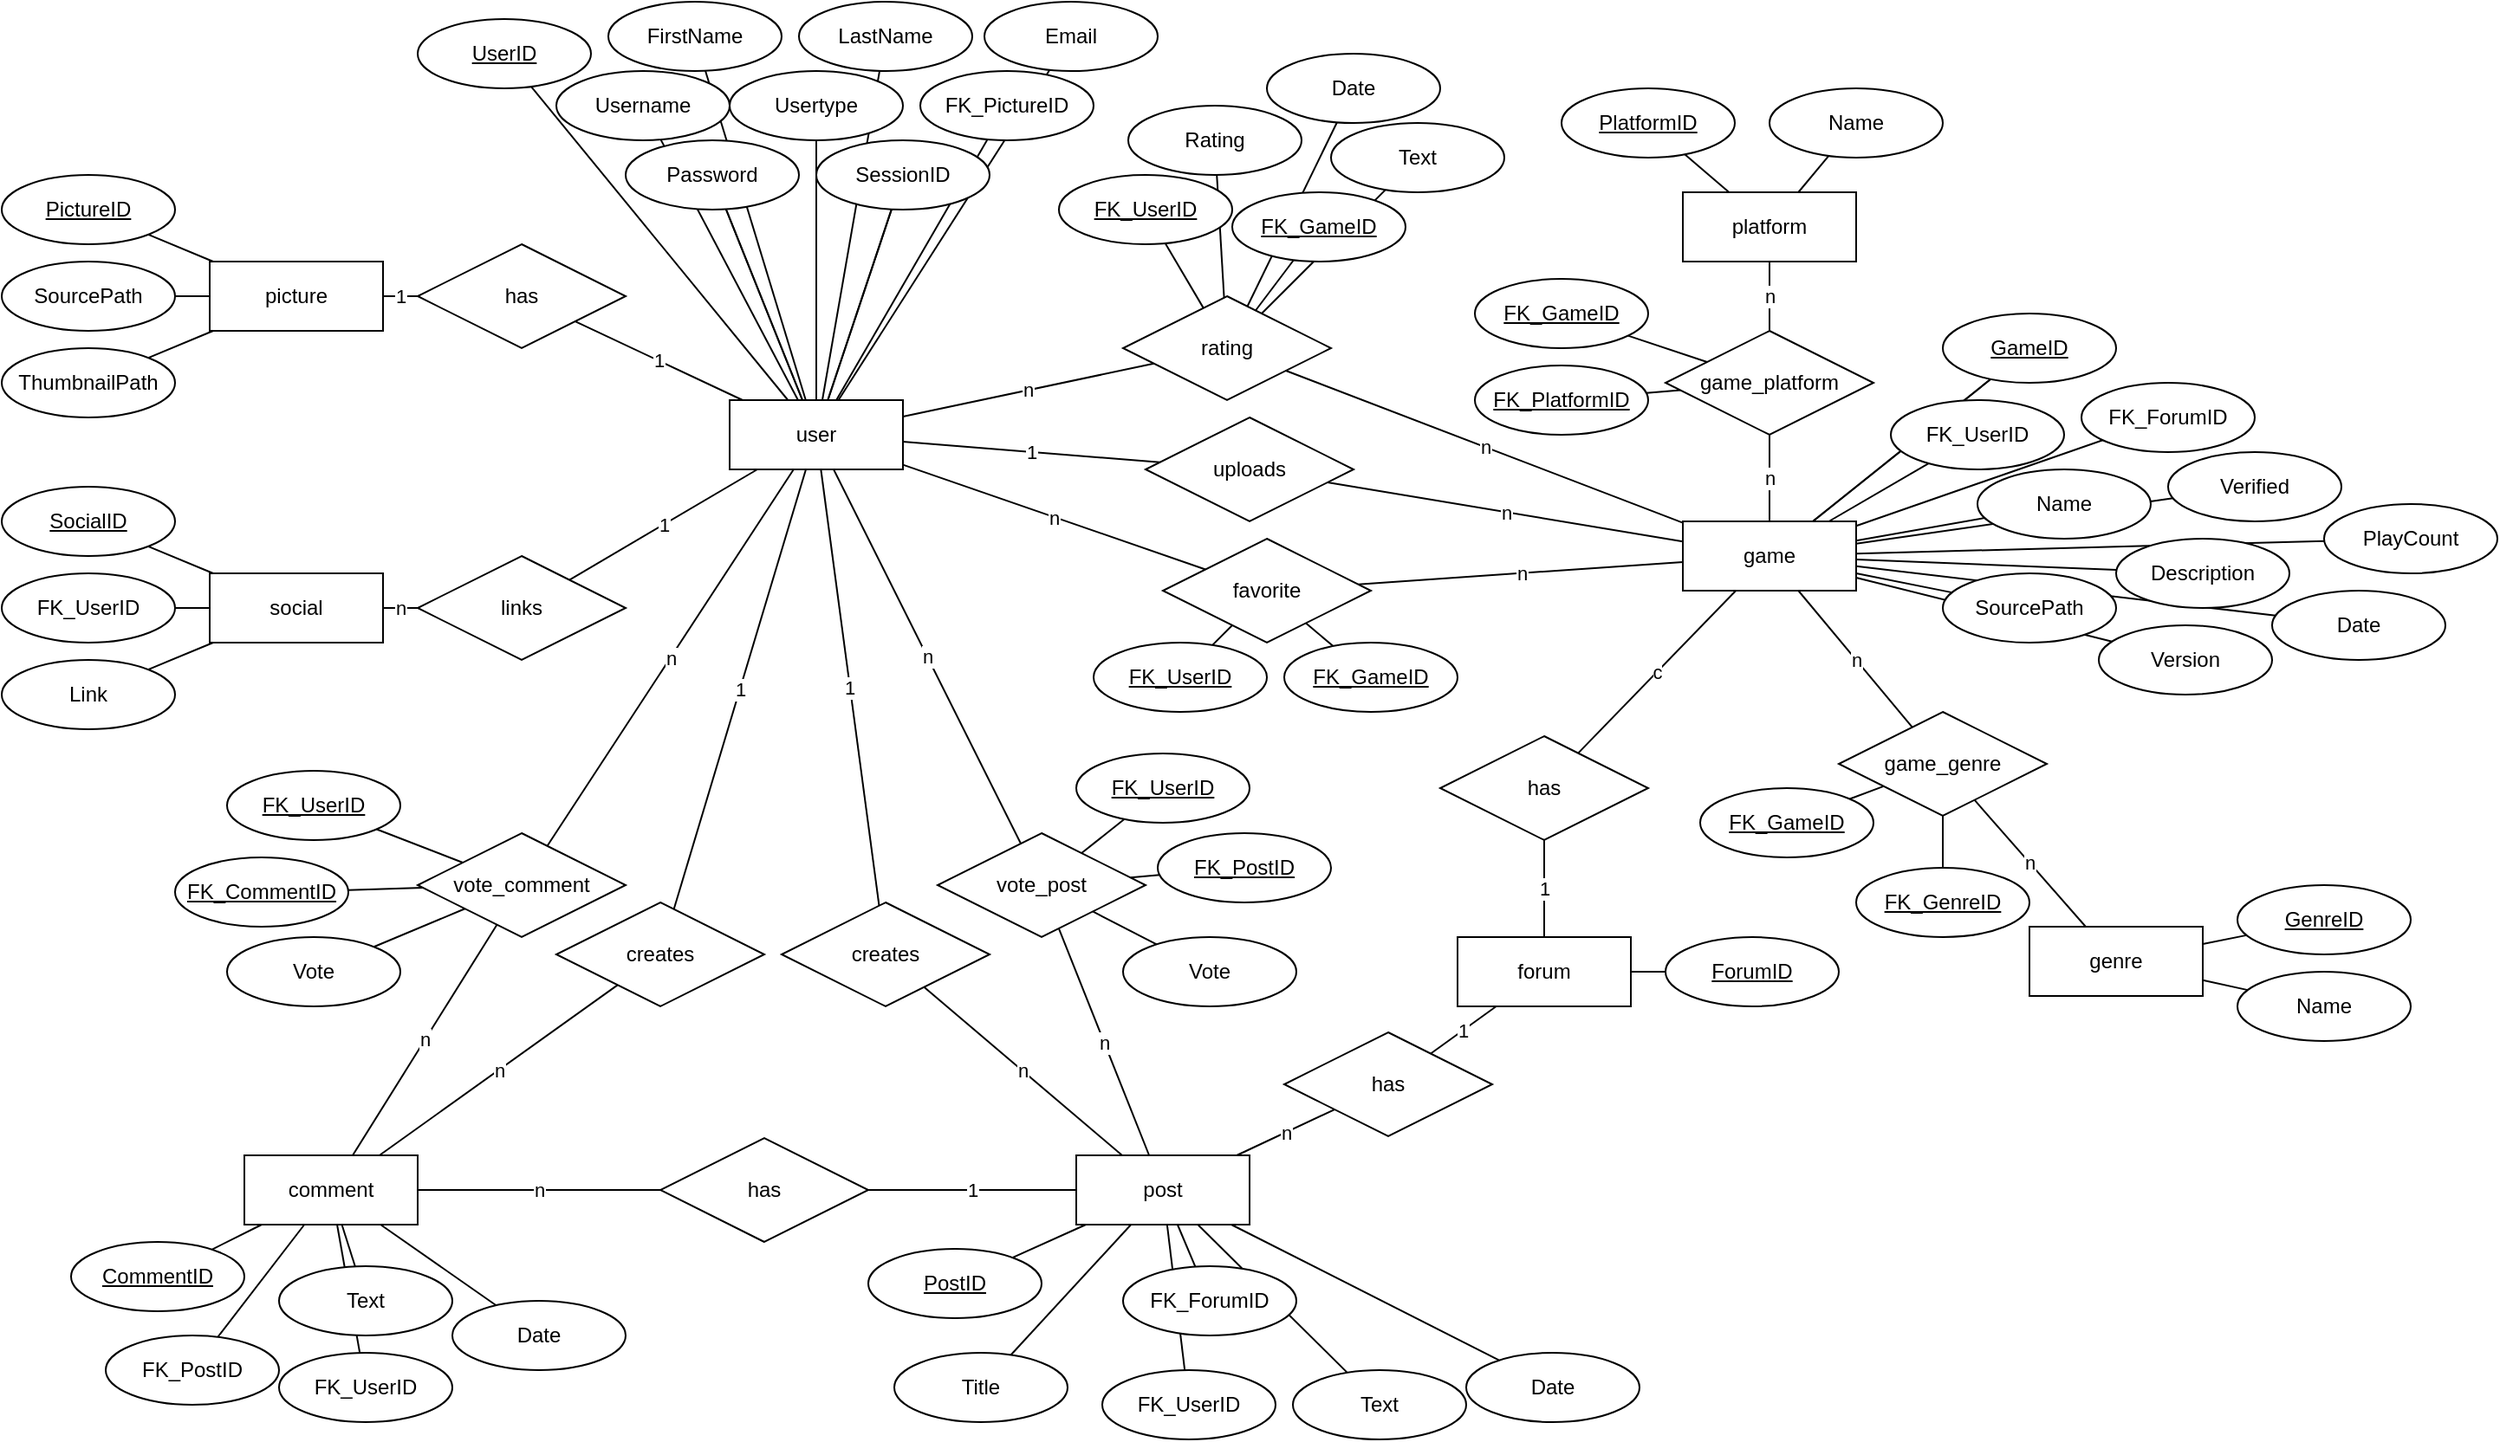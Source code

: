 <mxfile version="14.4.9" type="device"><diagram id="U9J_hSYm2jfH3-Hw8y29" name="Page-1"><mxGraphModel dx="1184" dy="1732" grid="1" gridSize="10" guides="1" tooltips="1" connect="1" arrows="1" fold="1" page="1" pageScale="1" pageWidth="1654" pageHeight="1169" math="0" shadow="0"><root><mxCell id="0"/><mxCell id="1" parent="0"/><mxCell id="T14LiDFvSB3XACvUDLy6-24" value="c" style="edgeStyle=none;rounded=0;orthogonalLoop=1;jettySize=auto;html=1;endArrow=none;endFill=0;" edge="1" parent="1" source="T14LiDFvSB3XACvUDLy6-1" target="T14LiDFvSB3XACvUDLy6-17"><mxGeometry relative="1" as="geometry"/></mxCell><mxCell id="T14LiDFvSB3XACvUDLy6-39" value="n" style="edgeStyle=none;rounded=0;orthogonalLoop=1;jettySize=auto;html=1;endArrow=none;endFill=0;" edge="1" parent="1" source="T14LiDFvSB3XACvUDLy6-1" target="T14LiDFvSB3XACvUDLy6-37"><mxGeometry relative="1" as="geometry"/></mxCell><mxCell id="T14LiDFvSB3XACvUDLy6-41" value="n" style="edgeStyle=none;rounded=0;orthogonalLoop=1;jettySize=auto;html=1;endArrow=none;endFill=0;" edge="1" parent="1" source="T14LiDFvSB3XACvUDLy6-1" target="T14LiDFvSB3XACvUDLy6-38"><mxGeometry relative="1" as="geometry"/></mxCell><mxCell id="T14LiDFvSB3XACvUDLy6-44" value="n" style="edgeStyle=none;rounded=0;orthogonalLoop=1;jettySize=auto;html=1;endArrow=none;endFill=0;" edge="1" parent="1" source="T14LiDFvSB3XACvUDLy6-1" target="T14LiDFvSB3XACvUDLy6-43"><mxGeometry relative="1" as="geometry"/></mxCell><mxCell id="T14LiDFvSB3XACvUDLy6-1" value="game" style="whiteSpace=wrap;html=1;align=center;" vertex="1" parent="1"><mxGeometry x="980" y="260" width="100" height="40" as="geometry"/></mxCell><mxCell id="T14LiDFvSB3XACvUDLy6-2" value="post" style="whiteSpace=wrap;html=1;align=center;" vertex="1" parent="1"><mxGeometry x="630" y="626" width="100" height="40" as="geometry"/></mxCell><mxCell id="T14LiDFvSB3XACvUDLy6-48" value="n" style="edgeStyle=none;rounded=0;orthogonalLoop=1;jettySize=auto;html=1;endArrow=none;endFill=0;" edge="1" parent="1" source="T14LiDFvSB3XACvUDLy6-5" target="T14LiDFvSB3XACvUDLy6-47"><mxGeometry relative="1" as="geometry"><mxPoint x="692.222" y="680" as="sourcePoint"/></mxGeometry></mxCell><mxCell id="T14LiDFvSB3XACvUDLy6-29" value="1" style="edgeStyle=none;rounded=0;orthogonalLoop=1;jettySize=auto;html=1;endArrow=none;endFill=0;" edge="1" parent="1" source="T14LiDFvSB3XACvUDLy6-4" target="T14LiDFvSB3XACvUDLy6-28"><mxGeometry relative="1" as="geometry"/></mxCell><mxCell id="T14LiDFvSB3XACvUDLy6-4" value="forum" style="whiteSpace=wrap;html=1;align=center;" vertex="1" parent="1"><mxGeometry x="850" y="500" width="100" height="40" as="geometry"/></mxCell><mxCell id="T14LiDFvSB3XACvUDLy6-21" value="1" style="edgeStyle=none;rounded=0;orthogonalLoop=1;jettySize=auto;html=1;endArrow=none;endFill=0;" edge="1" parent="1" source="T14LiDFvSB3XACvUDLy6-5" target="T14LiDFvSB3XACvUDLy6-14"><mxGeometry relative="1" as="geometry"/></mxCell><mxCell id="T14LiDFvSB3XACvUDLy6-22" value="n" style="edgeStyle=none;rounded=0;orthogonalLoop=1;jettySize=auto;html=1;endArrow=none;endFill=0;" edge="1" parent="1" source="T14LiDFvSB3XACvUDLy6-5" target="T14LiDFvSB3XACvUDLy6-16"><mxGeometry relative="1" as="geometry"/></mxCell><mxCell id="T14LiDFvSB3XACvUDLy6-26" value="1" style="edgeStyle=none;rounded=0;orthogonalLoop=1;jettySize=auto;html=1;endArrow=none;endFill=0;" edge="1" parent="1" source="T14LiDFvSB3XACvUDLy6-5" target="T14LiDFvSB3XACvUDLy6-18"><mxGeometry relative="1" as="geometry"><mxPoint x="566" y="380" as="sourcePoint"/></mxGeometry></mxCell><mxCell id="T14LiDFvSB3XACvUDLy6-34" value="1" style="edgeStyle=none;rounded=0;orthogonalLoop=1;jettySize=auto;html=1;endArrow=none;endFill=0;" edge="1" parent="1" source="T14LiDFvSB3XACvUDLy6-5" target="T14LiDFvSB3XACvUDLy6-15"><mxGeometry relative="1" as="geometry"><mxPoint x="566" y="340" as="sourcePoint"/></mxGeometry></mxCell><mxCell id="T14LiDFvSB3XACvUDLy6-54" value="n" style="edgeStyle=none;rounded=0;orthogonalLoop=1;jettySize=auto;html=1;endArrow=none;endFill=0;" edge="1" parent="1" source="T14LiDFvSB3XACvUDLy6-5" target="T14LiDFvSB3XACvUDLy6-37"><mxGeometry relative="1" as="geometry"/></mxCell><mxCell id="T14LiDFvSB3XACvUDLy6-60" value="1" style="edgeStyle=none;rounded=0;orthogonalLoop=1;jettySize=auto;html=1;endArrow=none;endFill=0;" edge="1" parent="1" source="T14LiDFvSB3XACvUDLy6-5" target="T14LiDFvSB3XACvUDLy6-59"><mxGeometry relative="1" as="geometry"/></mxCell><mxCell id="T14LiDFvSB3XACvUDLy6-63" value="1" style="edgeStyle=none;rounded=0;orthogonalLoop=1;jettySize=auto;html=1;endArrow=none;endFill=0;" edge="1" parent="1" source="T14LiDFvSB3XACvUDLy6-5" target="T14LiDFvSB3XACvUDLy6-62"><mxGeometry relative="1" as="geometry"/></mxCell><mxCell id="T14LiDFvSB3XACvUDLy6-5" value="user" style="whiteSpace=wrap;html=1;align=center;" vertex="1" parent="1"><mxGeometry x="430" y="190" width="100" height="40" as="geometry"/></mxCell><mxCell id="T14LiDFvSB3XACvUDLy6-6" value="comment" style="whiteSpace=wrap;html=1;align=center;" vertex="1" parent="1"><mxGeometry x="150" y="626" width="100" height="40" as="geometry"/></mxCell><mxCell id="T14LiDFvSB3XACvUDLy6-70" style="edgeStyle=none;rounded=0;orthogonalLoop=1;jettySize=auto;html=1;endArrow=none;endFill=0;" edge="1" parent="1" source="T14LiDFvSB3XACvUDLy6-7" target="T14LiDFvSB3XACvUDLy6-67"><mxGeometry relative="1" as="geometry"/></mxCell><mxCell id="T14LiDFvSB3XACvUDLy6-71" style="edgeStyle=none;rounded=0;orthogonalLoop=1;jettySize=auto;html=1;endArrow=none;endFill=0;" edge="1" parent="1" source="T14LiDFvSB3XACvUDLy6-7" target="T14LiDFvSB3XACvUDLy6-68"><mxGeometry relative="1" as="geometry"/></mxCell><mxCell id="T14LiDFvSB3XACvUDLy6-89" style="edgeStyle=none;rounded=0;orthogonalLoop=1;jettySize=auto;html=1;endArrow=none;endFill=0;" edge="1" parent="1" source="T14LiDFvSB3XACvUDLy6-7" target="T14LiDFvSB3XACvUDLy6-88"><mxGeometry relative="1" as="geometry"/></mxCell><mxCell id="T14LiDFvSB3XACvUDLy6-7" value="picture" style="whiteSpace=wrap;html=1;align=center;" vertex="1" parent="1"><mxGeometry x="130" y="110" width="100" height="40" as="geometry"/></mxCell><mxCell id="T14LiDFvSB3XACvUDLy6-86" style="edgeStyle=none;rounded=0;orthogonalLoop=1;jettySize=auto;html=1;endArrow=none;endFill=0;" edge="1" parent="1" source="T14LiDFvSB3XACvUDLy6-8" target="T14LiDFvSB3XACvUDLy6-84"><mxGeometry relative="1" as="geometry"><mxPoint x="915.556" y="59.921" as="targetPoint"/></mxGeometry></mxCell><mxCell id="T14LiDFvSB3XACvUDLy6-87" style="edgeStyle=none;rounded=0;orthogonalLoop=1;jettySize=auto;html=1;endArrow=none;endFill=0;" edge="1" parent="1" source="T14LiDFvSB3XACvUDLy6-8" target="T14LiDFvSB3XACvUDLy6-85"><mxGeometry relative="1" as="geometry"/></mxCell><mxCell id="T14LiDFvSB3XACvUDLy6-8" value="platform" style="whiteSpace=wrap;html=1;align=center;" vertex="1" parent="1"><mxGeometry x="980" y="70" width="100" height="40" as="geometry"/></mxCell><mxCell id="T14LiDFvSB3XACvUDLy6-10" value="genre" style="whiteSpace=wrap;html=1;align=center;" vertex="1" parent="1"><mxGeometry x="1180" y="494" width="100" height="40" as="geometry"/></mxCell><mxCell id="T14LiDFvSB3XACvUDLy6-12" value="social" style="whiteSpace=wrap;html=1;align=center;" vertex="1" parent="1"><mxGeometry x="130" y="290" width="100" height="40" as="geometry"/></mxCell><mxCell id="T14LiDFvSB3XACvUDLy6-20" value="n" style="rounded=0;orthogonalLoop=1;jettySize=auto;html=1;endArrow=none;endFill=0;" edge="1" parent="1" source="T14LiDFvSB3XACvUDLy6-14" target="T14LiDFvSB3XACvUDLy6-1"><mxGeometry relative="1" as="geometry"/></mxCell><mxCell id="T14LiDFvSB3XACvUDLy6-14" value="uploads" style="shape=rhombus;perimeter=rhombusPerimeter;whiteSpace=wrap;html=1;align=center;" vertex="1" parent="1"><mxGeometry x="670" y="200" width="120" height="60" as="geometry"/></mxCell><mxCell id="T14LiDFvSB3XACvUDLy6-35" value="1" style="edgeStyle=none;rounded=0;orthogonalLoop=1;jettySize=auto;html=1;endArrow=none;endFill=0;" edge="1" parent="1" source="T14LiDFvSB3XACvUDLy6-15" target="T14LiDFvSB3XACvUDLy6-7"><mxGeometry relative="1" as="geometry"/></mxCell><mxCell id="T14LiDFvSB3XACvUDLy6-15" value="has" style="shape=rhombus;perimeter=rhombusPerimeter;whiteSpace=wrap;html=1;align=center;" vertex="1" parent="1"><mxGeometry x="250" y="100" width="120" height="60" as="geometry"/></mxCell><mxCell id="T14LiDFvSB3XACvUDLy6-23" value="n" style="edgeStyle=none;rounded=0;orthogonalLoop=1;jettySize=auto;html=1;endArrow=none;endFill=0;" edge="1" parent="1" source="T14LiDFvSB3XACvUDLy6-16" target="T14LiDFvSB3XACvUDLy6-1"><mxGeometry relative="1" as="geometry"/></mxCell><mxCell id="T14LiDFvSB3XACvUDLy6-16" value="favorite" style="shape=rhombus;perimeter=rhombusPerimeter;whiteSpace=wrap;html=1;align=center;" vertex="1" parent="1"><mxGeometry x="680" y="270" width="120" height="60" as="geometry"/></mxCell><mxCell id="T14LiDFvSB3XACvUDLy6-25" value="1" style="edgeStyle=none;rounded=0;orthogonalLoop=1;jettySize=auto;html=1;endArrow=none;endFill=0;" edge="1" parent="1" source="T14LiDFvSB3XACvUDLy6-17" target="T14LiDFvSB3XACvUDLy6-4"><mxGeometry relative="1" as="geometry"/></mxCell><mxCell id="T14LiDFvSB3XACvUDLy6-17" value="has" style="shape=rhombus;perimeter=rhombusPerimeter;whiteSpace=wrap;html=1;align=center;" vertex="1" parent="1"><mxGeometry x="840" y="384" width="120" height="60" as="geometry"/></mxCell><mxCell id="T14LiDFvSB3XACvUDLy6-27" value="n" style="edgeStyle=none;rounded=0;orthogonalLoop=1;jettySize=auto;html=1;endArrow=none;endFill=0;" edge="1" parent="1" source="T14LiDFvSB3XACvUDLy6-18" target="T14LiDFvSB3XACvUDLy6-12"><mxGeometry relative="1" as="geometry"/></mxCell><mxCell id="T14LiDFvSB3XACvUDLy6-18" value="links" style="shape=rhombus;perimeter=rhombusPerimeter;whiteSpace=wrap;html=1;align=center;" vertex="1" parent="1"><mxGeometry x="250" y="280" width="120" height="60" as="geometry"/></mxCell><mxCell id="T14LiDFvSB3XACvUDLy6-30" value="n" style="edgeStyle=none;rounded=0;orthogonalLoop=1;jettySize=auto;html=1;endArrow=none;endFill=0;" edge="1" parent="1" source="T14LiDFvSB3XACvUDLy6-28" target="T14LiDFvSB3XACvUDLy6-2"><mxGeometry relative="1" as="geometry"/></mxCell><mxCell id="T14LiDFvSB3XACvUDLy6-28" value="has" style="shape=rhombus;perimeter=rhombusPerimeter;whiteSpace=wrap;html=1;align=center;" vertex="1" parent="1"><mxGeometry x="750" y="555" width="120" height="60" as="geometry"/></mxCell><mxCell id="T14LiDFvSB3XACvUDLy6-32" value="1" style="edgeStyle=none;rounded=0;orthogonalLoop=1;jettySize=auto;html=1;endArrow=none;endFill=0;" edge="1" parent="1" source="T14LiDFvSB3XACvUDLy6-31" target="T14LiDFvSB3XACvUDLy6-2"><mxGeometry relative="1" as="geometry"><mxPoint x="635" y="646" as="targetPoint"/></mxGeometry></mxCell><mxCell id="T14LiDFvSB3XACvUDLy6-33" value="n" style="edgeStyle=none;rounded=0;orthogonalLoop=1;jettySize=auto;html=1;endArrow=none;endFill=0;" edge="1" parent="1" source="T14LiDFvSB3XACvUDLy6-31" target="T14LiDFvSB3XACvUDLy6-6"><mxGeometry relative="1" as="geometry"/></mxCell><mxCell id="T14LiDFvSB3XACvUDLy6-31" value="has" style="shape=rhombus;perimeter=rhombusPerimeter;whiteSpace=wrap;html=1;align=center;direction=west;" vertex="1" parent="1"><mxGeometry x="390" y="616" width="120" height="60" as="geometry"/></mxCell><mxCell id="T14LiDFvSB3XACvUDLy6-37" value="rating" style="shape=rhombus;perimeter=rhombusPerimeter;whiteSpace=wrap;html=1;align=center;" vertex="1" parent="1"><mxGeometry x="657" y="130" width="120" height="60" as="geometry"/></mxCell><mxCell id="T14LiDFvSB3XACvUDLy6-42" value="n" style="edgeStyle=none;rounded=0;orthogonalLoop=1;jettySize=auto;html=1;endArrow=none;endFill=0;" edge="1" parent="1" source="T14LiDFvSB3XACvUDLy6-38" target="T14LiDFvSB3XACvUDLy6-10"><mxGeometry relative="1" as="geometry"/></mxCell><mxCell id="T14LiDFvSB3XACvUDLy6-38" value="game_genre" style="shape=rhombus;perimeter=rhombusPerimeter;whiteSpace=wrap;html=1;align=center;" vertex="1" parent="1"><mxGeometry x="1070" y="370" width="120" height="60" as="geometry"/></mxCell><mxCell id="T14LiDFvSB3XACvUDLy6-45" value="n" style="edgeStyle=none;rounded=0;orthogonalLoop=1;jettySize=auto;html=1;endArrow=none;endFill=0;" edge="1" parent="1" source="T14LiDFvSB3XACvUDLy6-43" target="T14LiDFvSB3XACvUDLy6-8"><mxGeometry relative="1" as="geometry"/></mxCell><mxCell id="T14LiDFvSB3XACvUDLy6-126" style="edgeStyle=none;rounded=0;orthogonalLoop=1;jettySize=auto;html=1;endArrow=none;endFill=0;" edge="1" parent="1" source="T14LiDFvSB3XACvUDLy6-43" target="T14LiDFvSB3XACvUDLy6-124"><mxGeometry relative="1" as="geometry"/></mxCell><mxCell id="T14LiDFvSB3XACvUDLy6-127" style="edgeStyle=none;rounded=0;orthogonalLoop=1;jettySize=auto;html=1;endArrow=none;endFill=0;" edge="1" parent="1" source="T14LiDFvSB3XACvUDLy6-43" target="T14LiDFvSB3XACvUDLy6-125"><mxGeometry relative="1" as="geometry"/></mxCell><mxCell id="T14LiDFvSB3XACvUDLy6-43" value="game_platform" style="shape=rhombus;perimeter=rhombusPerimeter;whiteSpace=wrap;html=1;align=center;" vertex="1" parent="1"><mxGeometry x="970" y="150" width="120" height="60" as="geometry"/></mxCell><mxCell id="T14LiDFvSB3XACvUDLy6-50" value="n" style="edgeStyle=none;rounded=0;orthogonalLoop=1;jettySize=auto;html=1;endArrow=none;endFill=0;" edge="1" parent="1" source="T14LiDFvSB3XACvUDLy6-46" target="T14LiDFvSB3XACvUDLy6-2"><mxGeometry relative="1" as="geometry"><mxPoint x="680" y="626" as="targetPoint"/></mxGeometry></mxCell><mxCell id="T14LiDFvSB3XACvUDLy6-51" value="n" style="edgeStyle=none;rounded=0;orthogonalLoop=1;jettySize=auto;html=1;endArrow=none;endFill=0;" edge="1" parent="1" source="T14LiDFvSB3XACvUDLy6-46" target="T14LiDFvSB3XACvUDLy6-5"><mxGeometry relative="1" as="geometry"><mxPoint x="720.0" y="660" as="targetPoint"/></mxGeometry></mxCell><mxCell id="T14LiDFvSB3XACvUDLy6-46" value="vote_post" style="shape=rhombus;perimeter=rhombusPerimeter;whiteSpace=wrap;html=1;align=center;" vertex="1" parent="1"><mxGeometry x="550" y="440" width="120" height="60" as="geometry"/></mxCell><mxCell id="T14LiDFvSB3XACvUDLy6-49" value="n" style="edgeStyle=none;rounded=0;orthogonalLoop=1;jettySize=auto;html=1;endArrow=none;endFill=0;" edge="1" parent="1" source="T14LiDFvSB3XACvUDLy6-47" target="T14LiDFvSB3XACvUDLy6-6"><mxGeometry relative="1" as="geometry"><mxPoint x="233.333" y="504.333" as="sourcePoint"/></mxGeometry></mxCell><mxCell id="T14LiDFvSB3XACvUDLy6-47" value="vote_comment" style="shape=rhombus;perimeter=rhombusPerimeter;whiteSpace=wrap;html=1;align=center;" vertex="1" parent="1"><mxGeometry x="250" y="440" width="120" height="60" as="geometry"/></mxCell><mxCell id="T14LiDFvSB3XACvUDLy6-61" value="n" style="edgeStyle=none;rounded=0;orthogonalLoop=1;jettySize=auto;html=1;endArrow=none;endFill=0;" edge="1" parent="1" source="T14LiDFvSB3XACvUDLy6-59" target="T14LiDFvSB3XACvUDLy6-2"><mxGeometry relative="1" as="geometry"><mxPoint x="656.552" y="626" as="targetPoint"/></mxGeometry></mxCell><mxCell id="T14LiDFvSB3XACvUDLy6-59" value="creates" style="shape=rhombus;perimeter=rhombusPerimeter;whiteSpace=wrap;html=1;align=center;" vertex="1" parent="1"><mxGeometry x="460" y="480" width="120" height="60" as="geometry"/></mxCell><mxCell id="T14LiDFvSB3XACvUDLy6-64" value="n" style="edgeStyle=none;rounded=0;orthogonalLoop=1;jettySize=auto;html=1;endArrow=none;endFill=0;" edge="1" parent="1" source="T14LiDFvSB3XACvUDLy6-62" target="T14LiDFvSB3XACvUDLy6-6"><mxGeometry relative="1" as="geometry"/></mxCell><mxCell id="T14LiDFvSB3XACvUDLy6-62" value="creates" style="shape=rhombus;perimeter=rhombusPerimeter;whiteSpace=wrap;html=1;align=center;" vertex="1" parent="1"><mxGeometry x="330" y="480" width="120" height="60" as="geometry"/></mxCell><mxCell id="T14LiDFvSB3XACvUDLy6-123" style="edgeStyle=none;rounded=0;orthogonalLoop=1;jettySize=auto;html=1;endArrow=none;endFill=0;" edge="1" parent="1" source="T14LiDFvSB3XACvUDLy6-65" target="T14LiDFvSB3XACvUDLy6-1"><mxGeometry relative="1" as="geometry"/></mxCell><mxCell id="T14LiDFvSB3XACvUDLy6-67" value="SourcePath" style="ellipse;whiteSpace=wrap;html=1;align=center;" vertex="1" parent="1"><mxGeometry x="10" y="110" width="100" height="40" as="geometry"/></mxCell><mxCell id="T14LiDFvSB3XACvUDLy6-68" value="ThumbnailPath" style="ellipse;whiteSpace=wrap;html=1;align=center;" vertex="1" parent="1"><mxGeometry x="10" y="160" width="100" height="40" as="geometry"/></mxCell><mxCell id="T14LiDFvSB3XACvUDLy6-122" style="edgeStyle=none;rounded=0;orthogonalLoop=1;jettySize=auto;html=1;endArrow=none;endFill=0;" edge="1" parent="1" source="T14LiDFvSB3XACvUDLy6-72" target="T14LiDFvSB3XACvUDLy6-1"><mxGeometry relative="1" as="geometry"/></mxCell><mxCell id="T14LiDFvSB3XACvUDLy6-118" style="edgeStyle=none;rounded=0;orthogonalLoop=1;jettySize=auto;html=1;endArrow=none;endFill=0;" edge="1" parent="1" source="T14LiDFvSB3XACvUDLy6-73" target="T14LiDFvSB3XACvUDLy6-1"><mxGeometry relative="1" as="geometry"/></mxCell><mxCell id="T14LiDFvSB3XACvUDLy6-108" style="edgeStyle=none;rounded=0;orthogonalLoop=1;jettySize=auto;html=1;endArrow=none;endFill=0;" edge="1" parent="1" source="T14LiDFvSB3XACvUDLy6-74" target="T14LiDFvSB3XACvUDLy6-12"><mxGeometry relative="1" as="geometry"/></mxCell><mxCell id="T14LiDFvSB3XACvUDLy6-74" value="FK_UserID" style="ellipse;whiteSpace=wrap;html=1;align=center;" vertex="1" parent="1"><mxGeometry x="10" y="290" width="100" height="40" as="geometry"/></mxCell><mxCell id="T14LiDFvSB3XACvUDLy6-106" style="edgeStyle=none;rounded=0;orthogonalLoop=1;jettySize=auto;html=1;endArrow=none;endFill=0;" edge="1" parent="1" source="T14LiDFvSB3XACvUDLy6-75" target="T14LiDFvSB3XACvUDLy6-12"><mxGeometry relative="1" as="geometry"><mxPoint x="94.543" y="345.54" as="sourcePoint"/></mxGeometry></mxCell><mxCell id="T14LiDFvSB3XACvUDLy6-75" value="Link" style="ellipse;whiteSpace=wrap;html=1;align=center;" vertex="1" parent="1"><mxGeometry x="10" y="340" width="100" height="40" as="geometry"/></mxCell><mxCell id="T14LiDFvSB3XACvUDLy6-96" style="edgeStyle=none;rounded=0;orthogonalLoop=1;jettySize=auto;html=1;endArrow=none;endFill=0;" edge="1" parent="1" source="T14LiDFvSB3XACvUDLy6-76" target="T14LiDFvSB3XACvUDLy6-5"><mxGeometry relative="1" as="geometry"/></mxCell><mxCell id="T14LiDFvSB3XACvUDLy6-99" style="edgeStyle=none;rounded=0;orthogonalLoop=1;jettySize=auto;html=1;endArrow=none;endFill=0;" edge="1" parent="1" source="T14LiDFvSB3XACvUDLy6-77" target="T14LiDFvSB3XACvUDLy6-5"><mxGeometry relative="1" as="geometry"/></mxCell><mxCell id="T14LiDFvSB3XACvUDLy6-102" style="edgeStyle=none;rounded=0;orthogonalLoop=1;jettySize=auto;html=1;endArrow=none;endFill=0;" edge="1" parent="1" source="T14LiDFvSB3XACvUDLy6-78" target="T14LiDFvSB3XACvUDLy6-5"><mxGeometry relative="1" as="geometry"/></mxCell><mxCell id="T14LiDFvSB3XACvUDLy6-78" value="Email" style="ellipse;whiteSpace=wrap;html=1;align=center;" vertex="1" parent="1"><mxGeometry x="577" y="-40" width="100" height="40" as="geometry"/></mxCell><mxCell id="T14LiDFvSB3XACvUDLy6-97" style="edgeStyle=none;rounded=0;orthogonalLoop=1;jettySize=auto;html=1;endArrow=none;endFill=0;" edge="1" parent="1" source="T14LiDFvSB3XACvUDLy6-93" target="T14LiDFvSB3XACvUDLy6-1"><mxGeometry relative="1" as="geometry"/></mxCell><mxCell id="T14LiDFvSB3XACvUDLy6-79" value="FirstName" style="ellipse;whiteSpace=wrap;html=1;align=center;" vertex="1" parent="1"><mxGeometry x="360" y="-40" width="100" height="40" as="geometry"/></mxCell><mxCell id="T14LiDFvSB3XACvUDLy6-103" style="edgeStyle=none;rounded=0;orthogonalLoop=1;jettySize=auto;html=1;endArrow=none;endFill=0;" edge="1" parent="1" source="T14LiDFvSB3XACvUDLy6-95" target="T14LiDFvSB3XACvUDLy6-5"><mxGeometry relative="1" as="geometry"/></mxCell><mxCell id="T14LiDFvSB3XACvUDLy6-80" value="LastName" style="ellipse;whiteSpace=wrap;html=1;align=center;" vertex="1" parent="1"><mxGeometry x="470" y="-40" width="100" height="40" as="geometry"/></mxCell><mxCell id="T14LiDFvSB3XACvUDLy6-101" style="edgeStyle=none;rounded=0;orthogonalLoop=1;jettySize=auto;html=1;endArrow=none;endFill=0;" edge="1" parent="1" source="T14LiDFvSB3XACvUDLy6-81" target="T14LiDFvSB3XACvUDLy6-5"><mxGeometry relative="1" as="geometry"/></mxCell><mxCell id="T14LiDFvSB3XACvUDLy6-98" style="edgeStyle=none;rounded=0;orthogonalLoop=1;jettySize=auto;html=1;endArrow=none;endFill=0;" edge="1" parent="1" source="T14LiDFvSB3XACvUDLy6-82" target="T14LiDFvSB3XACvUDLy6-5"><mxGeometry relative="1" as="geometry"/></mxCell><mxCell id="T14LiDFvSB3XACvUDLy6-92" style="edgeStyle=none;rounded=0;orthogonalLoop=1;jettySize=auto;html=1;endArrow=none;endFill=0;" edge="1" parent="1" source="T14LiDFvSB3XACvUDLy6-83" target="T14LiDFvSB3XACvUDLy6-10"><mxGeometry relative="1" as="geometry"/></mxCell><mxCell id="T14LiDFvSB3XACvUDLy6-83" value="Name" style="ellipse;whiteSpace=wrap;html=1;align=center;" vertex="1" parent="1"><mxGeometry x="1300" y="520" width="100" height="40" as="geometry"/></mxCell><mxCell id="T14LiDFvSB3XACvUDLy6-84" value="Name" style="ellipse;whiteSpace=wrap;html=1;align=center;" vertex="1" parent="1"><mxGeometry x="1030" y="10" width="100" height="40" as="geometry"/></mxCell><mxCell id="T14LiDFvSB3XACvUDLy6-85" value="PlatformID" style="ellipse;whiteSpace=wrap;html=1;align=center;fontStyle=4;" vertex="1" parent="1"><mxGeometry x="910" y="10" width="100" height="40" as="geometry"/></mxCell><mxCell id="T14LiDFvSB3XACvUDLy6-88" value="PictureID" style="ellipse;whiteSpace=wrap;html=1;align=center;fontStyle=4;" vertex="1" parent="1"><mxGeometry x="10" y="60" width="100" height="40" as="geometry"/></mxCell><mxCell id="T14LiDFvSB3XACvUDLy6-91" style="edgeStyle=none;rounded=0;orthogonalLoop=1;jettySize=auto;html=1;endArrow=none;endFill=0;" edge="1" parent="1" source="T14LiDFvSB3XACvUDLy6-90" target="T14LiDFvSB3XACvUDLy6-10"><mxGeometry relative="1" as="geometry"/></mxCell><mxCell id="T14LiDFvSB3XACvUDLy6-90" value="GenreID" style="ellipse;whiteSpace=wrap;html=1;align=center;fontStyle=4;" vertex="1" parent="1"><mxGeometry x="1300" y="470" width="100" height="40" as="geometry"/></mxCell><mxCell id="T14LiDFvSB3XACvUDLy6-94" style="edgeStyle=none;rounded=0;orthogonalLoop=1;jettySize=auto;html=1;endArrow=none;endFill=0;" edge="1" parent="1" source="T14LiDFvSB3XACvUDLy6-93" target="T14LiDFvSB3XACvUDLy6-1"><mxGeometry relative="1" as="geometry"/></mxCell><mxCell id="T14LiDFvSB3XACvUDLy6-100" style="edgeStyle=none;rounded=0;orthogonalLoop=1;jettySize=auto;html=1;endArrow=none;endFill=0;" edge="1" parent="1" source="T14LiDFvSB3XACvUDLy6-95" target="T14LiDFvSB3XACvUDLy6-5"><mxGeometry relative="1" as="geometry"/></mxCell><mxCell id="T14LiDFvSB3XACvUDLy6-105" style="edgeStyle=none;rounded=0;orthogonalLoop=1;jettySize=auto;html=1;endArrow=none;endFill=0;" edge="1" parent="1" source="T14LiDFvSB3XACvUDLy6-104" target="T14LiDFvSB3XACvUDLy6-12"><mxGeometry relative="1" as="geometry"/></mxCell><mxCell id="T14LiDFvSB3XACvUDLy6-104" value="SocialID" style="ellipse;whiteSpace=wrap;html=1;align=center;fontStyle=4;" vertex="1" parent="1"><mxGeometry x="10" y="240" width="100" height="40" as="geometry"/></mxCell><mxCell id="T14LiDFvSB3XACvUDLy6-93" value="GameID" style="ellipse;whiteSpace=wrap;html=1;align=center;fontStyle=4;" vertex="1" parent="1"><mxGeometry x="1130" y="140" width="100" height="40" as="geometry"/></mxCell><mxCell id="T14LiDFvSB3XACvUDLy6-109" style="edgeStyle=none;rounded=0;orthogonalLoop=1;jettySize=auto;html=1;endArrow=none;endFill=0;" edge="1" parent="1" source="T14LiDFvSB3XACvUDLy6-77" target="T14LiDFvSB3XACvUDLy6-5"><mxGeometry relative="1" as="geometry"><mxPoint x="1217.272" y="122.814" as="sourcePoint"/><mxPoint x="1035.556" y="265" as="targetPoint"/></mxGeometry></mxCell><mxCell id="T14LiDFvSB3XACvUDLy6-111" style="edgeStyle=none;rounded=0;orthogonalLoop=1;jettySize=auto;html=1;endArrow=none;endFill=0;" edge="1" parent="1" source="T14LiDFvSB3XACvUDLy6-110" target="T14LiDFvSB3XACvUDLy6-5"><mxGeometry relative="1" as="geometry"/></mxCell><mxCell id="T14LiDFvSB3XACvUDLy6-110" value="UserID" style="ellipse;whiteSpace=wrap;html=1;align=center;fontStyle=4;" vertex="1" parent="1"><mxGeometry x="250" y="-30" width="100" height="40" as="geometry"/></mxCell><mxCell id="T14LiDFvSB3XACvUDLy6-112" style="edgeStyle=none;rounded=0;orthogonalLoop=1;jettySize=auto;html=1;endArrow=none;endFill=0;" edge="1" parent="1" source="T14LiDFvSB3XACvUDLy6-80" target="T14LiDFvSB3XACvUDLy6-5"><mxGeometry relative="1" as="geometry"><mxPoint x="522.208" y="-0.02" as="sourcePoint"/><mxPoint x="547.778" y="230" as="targetPoint"/></mxGeometry></mxCell><mxCell id="T14LiDFvSB3XACvUDLy6-121" style="edgeStyle=none;rounded=0;orthogonalLoop=1;jettySize=auto;html=1;endArrow=none;endFill=0;" edge="1" parent="1" source="T14LiDFvSB3XACvUDLy6-113" target="T14LiDFvSB3XACvUDLy6-1"><mxGeometry relative="1" as="geometry"/></mxCell><mxCell id="T14LiDFvSB3XACvUDLy6-113" value="PlayCount" style="ellipse;whiteSpace=wrap;html=1;align=center;" vertex="1" parent="1"><mxGeometry x="1350" y="250" width="100" height="40" as="geometry"/></mxCell><mxCell id="T14LiDFvSB3XACvUDLy6-114" value="Verified" style="ellipse;whiteSpace=wrap;html=1;align=center;" vertex="1" parent="1"><mxGeometry x="1260" y="220" width="100" height="40" as="geometry"/></mxCell><mxCell id="T14LiDFvSB3XACvUDLy6-115" value="Version" style="ellipse;whiteSpace=wrap;html=1;align=center;" vertex="1" parent="1"><mxGeometry x="1220" y="320" width="100" height="40" as="geometry"/></mxCell><mxCell id="T14LiDFvSB3XACvUDLy6-117" style="edgeStyle=none;rounded=0;orthogonalLoop=1;jettySize=auto;html=1;endArrow=none;endFill=0;" edge="1" parent="1" source="T14LiDFvSB3XACvUDLy6-116" target="T14LiDFvSB3XACvUDLy6-1"><mxGeometry relative="1" as="geometry"/></mxCell><mxCell id="T14LiDFvSB3XACvUDLy6-116" value="FK_UserID" style="ellipse;whiteSpace=wrap;html=1;align=center;" vertex="1" parent="1"><mxGeometry x="1100" y="190" width="100" height="40" as="geometry"/></mxCell><mxCell id="T14LiDFvSB3XACvUDLy6-124" value="FK_PlatformID" style="ellipse;whiteSpace=wrap;html=1;align=center;fontStyle=4;" vertex="1" parent="1"><mxGeometry x="860" y="170" width="100" height="40" as="geometry"/></mxCell><mxCell id="T14LiDFvSB3XACvUDLy6-125" value="FK_GameID" style="ellipse;whiteSpace=wrap;html=1;align=center;fontStyle=4;" vertex="1" parent="1"><mxGeometry x="860" y="120" width="100" height="40" as="geometry"/></mxCell><mxCell id="T14LiDFvSB3XACvUDLy6-137" style="edgeStyle=none;rounded=0;orthogonalLoop=1;jettySize=auto;html=1;endArrow=none;endFill=0;" edge="1" parent="1" source="T14LiDFvSB3XACvUDLy6-128" target="T14LiDFvSB3XACvUDLy6-37"><mxGeometry relative="1" as="geometry"/></mxCell><mxCell id="T14LiDFvSB3XACvUDLy6-128" value="Rating" style="ellipse;whiteSpace=wrap;html=1;align=center;" vertex="1" parent="1"><mxGeometry x="660" y="20" width="100" height="40" as="geometry"/></mxCell><mxCell id="T14LiDFvSB3XACvUDLy6-138" style="edgeStyle=none;rounded=0;orthogonalLoop=1;jettySize=auto;html=1;endArrow=none;endFill=0;" edge="1" parent="1" source="T14LiDFvSB3XACvUDLy6-129" target="T14LiDFvSB3XACvUDLy6-37"><mxGeometry relative="1" as="geometry"/></mxCell><mxCell id="T14LiDFvSB3XACvUDLy6-129" value="Text" style="ellipse;whiteSpace=wrap;html=1;align=center;" vertex="1" parent="1"><mxGeometry x="777" y="30" width="100" height="40" as="geometry"/></mxCell><mxCell id="T14LiDFvSB3XACvUDLy6-139" style="edgeStyle=none;rounded=0;orthogonalLoop=1;jettySize=auto;html=1;endArrow=none;endFill=0;" edge="1" parent="1" source="T14LiDFvSB3XACvUDLy6-130" target="T14LiDFvSB3XACvUDLy6-37"><mxGeometry relative="1" as="geometry"/></mxCell><mxCell id="T14LiDFvSB3XACvUDLy6-130" value="Date" style="ellipse;whiteSpace=wrap;html=1;align=center;" vertex="1" parent="1"><mxGeometry x="740" y="-10" width="100" height="40" as="geometry"/></mxCell><mxCell id="T14LiDFvSB3XACvUDLy6-132" style="edgeStyle=none;rounded=0;orthogonalLoop=1;jettySize=auto;html=1;endArrow=none;endFill=0;" edge="1" parent="1" source="T14LiDFvSB3XACvUDLy6-131" target="T14LiDFvSB3XACvUDLy6-1"><mxGeometry relative="1" as="geometry"/></mxCell><mxCell id="T14LiDFvSB3XACvUDLy6-131" value="Date" style="ellipse;whiteSpace=wrap;html=1;align=center;" vertex="1" parent="1"><mxGeometry x="1320" y="300" width="100" height="40" as="geometry"/></mxCell><mxCell id="T14LiDFvSB3XACvUDLy6-136" style="edgeStyle=none;rounded=0;orthogonalLoop=1;jettySize=auto;html=1;endArrow=none;endFill=0;" edge="1" parent="1" source="T14LiDFvSB3XACvUDLy6-133" target="T14LiDFvSB3XACvUDLy6-37"><mxGeometry relative="1" as="geometry"/></mxCell><mxCell id="T14LiDFvSB3XACvUDLy6-133" value="FK_GameID" style="ellipse;whiteSpace=wrap;html=1;align=center;fontStyle=4;" vertex="1" parent="1"><mxGeometry x="720" y="70" width="100" height="40" as="geometry"/></mxCell><mxCell id="T14LiDFvSB3XACvUDLy6-135" style="edgeStyle=none;rounded=0;orthogonalLoop=1;jettySize=auto;html=1;endArrow=none;endFill=0;" edge="1" parent="1" source="T14LiDFvSB3XACvUDLy6-134" target="T14LiDFvSB3XACvUDLy6-37"><mxGeometry relative="1" as="geometry"/></mxCell><mxCell id="T14LiDFvSB3XACvUDLy6-134" value="FK_UserID" style="ellipse;whiteSpace=wrap;html=1;align=center;fontStyle=4;" vertex="1" parent="1"><mxGeometry x="620" y="60" width="100" height="40" as="geometry"/></mxCell><mxCell id="T14LiDFvSB3XACvUDLy6-141" style="edgeStyle=none;rounded=0;orthogonalLoop=1;jettySize=auto;html=1;endArrow=none;endFill=0;" edge="1" parent="1" source="T14LiDFvSB3XACvUDLy6-140" target="T14LiDFvSB3XACvUDLy6-1"><mxGeometry relative="1" as="geometry"/></mxCell><mxCell id="T14LiDFvSB3XACvUDLy6-140" value="FK_ForumID" style="ellipse;whiteSpace=wrap;html=1;align=center;" vertex="1" parent="1"><mxGeometry x="1210" y="180" width="100" height="40" as="geometry"/></mxCell><mxCell id="T14LiDFvSB3XACvUDLy6-145" style="edgeStyle=none;rounded=0;orthogonalLoop=1;jettySize=auto;html=1;endArrow=none;endFill=0;" edge="1" parent="1" source="T14LiDFvSB3XACvUDLy6-142" target="T14LiDFvSB3XACvUDLy6-16"><mxGeometry relative="1" as="geometry"/></mxCell><mxCell id="T14LiDFvSB3XACvUDLy6-142" value="FK_GameID" style="ellipse;whiteSpace=wrap;html=1;align=center;fontStyle=4;" vertex="1" parent="1"><mxGeometry x="750" y="330" width="100" height="40" as="geometry"/></mxCell><mxCell id="T14LiDFvSB3XACvUDLy6-144" style="edgeStyle=none;rounded=0;orthogonalLoop=1;jettySize=auto;html=1;endArrow=none;endFill=0;" edge="1" parent="1" source="T14LiDFvSB3XACvUDLy6-143" target="T14LiDFvSB3XACvUDLy6-16"><mxGeometry relative="1" as="geometry"/></mxCell><mxCell id="T14LiDFvSB3XACvUDLy6-143" value="FK_UserID" style="ellipse;whiteSpace=wrap;html=1;align=center;fontStyle=4;" vertex="1" parent="1"><mxGeometry x="640" y="330" width="100" height="40" as="geometry"/></mxCell><mxCell id="T14LiDFvSB3XACvUDLy6-147" style="edgeStyle=none;rounded=0;orthogonalLoop=1;jettySize=auto;html=1;endArrow=none;endFill=0;" edge="1" parent="1" source="T14LiDFvSB3XACvUDLy6-146" target="T14LiDFvSB3XACvUDLy6-4"><mxGeometry relative="1" as="geometry"/></mxCell><mxCell id="T14LiDFvSB3XACvUDLy6-146" value="ForumID" style="ellipse;whiteSpace=wrap;html=1;align=center;fontStyle=4;" vertex="1" parent="1"><mxGeometry x="970" y="500" width="100" height="40" as="geometry"/></mxCell><mxCell id="T14LiDFvSB3XACvUDLy6-150" style="edgeStyle=none;rounded=0;orthogonalLoop=1;jettySize=auto;html=1;endArrow=none;endFill=0;" edge="1" parent="1" source="T14LiDFvSB3XACvUDLy6-148" target="T14LiDFvSB3XACvUDLy6-38"><mxGeometry relative="1" as="geometry"/></mxCell><mxCell id="T14LiDFvSB3XACvUDLy6-148" value="FK_GameID" style="ellipse;whiteSpace=wrap;html=1;align=center;fontStyle=4;" vertex="1" parent="1"><mxGeometry x="990" y="414" width="100" height="40" as="geometry"/></mxCell><mxCell id="T14LiDFvSB3XACvUDLy6-151" style="edgeStyle=none;rounded=0;orthogonalLoop=1;jettySize=auto;html=1;endArrow=none;endFill=0;" edge="1" parent="1" source="T14LiDFvSB3XACvUDLy6-149" target="T14LiDFvSB3XACvUDLy6-38"><mxGeometry relative="1" as="geometry"/></mxCell><mxCell id="T14LiDFvSB3XACvUDLy6-149" value="FK_GenreID" style="ellipse;whiteSpace=wrap;html=1;align=center;fontStyle=4;" vertex="1" parent="1"><mxGeometry x="1080" y="460" width="100" height="40" as="geometry"/></mxCell><mxCell id="T14LiDFvSB3XACvUDLy6-155" style="edgeStyle=none;rounded=0;orthogonalLoop=1;jettySize=auto;html=1;endArrow=none;endFill=0;" edge="1" parent="1" source="T14LiDFvSB3XACvUDLy6-152" target="T14LiDFvSB3XACvUDLy6-2"><mxGeometry relative="1" as="geometry"/></mxCell><mxCell id="T14LiDFvSB3XACvUDLy6-152" value="PostID" style="ellipse;whiteSpace=wrap;html=1;align=center;fontStyle=4;" vertex="1" parent="1"><mxGeometry x="510" y="680" width="100" height="40" as="geometry"/></mxCell><mxCell id="T14LiDFvSB3XACvUDLy6-154" style="edgeStyle=none;rounded=0;orthogonalLoop=1;jettySize=auto;html=1;endArrow=none;endFill=0;" edge="1" parent="1" source="T14LiDFvSB3XACvUDLy6-153" target="T14LiDFvSB3XACvUDLy6-6"><mxGeometry relative="1" as="geometry"/></mxCell><mxCell id="T14LiDFvSB3XACvUDLy6-153" value="CommentID" style="ellipse;whiteSpace=wrap;html=1;align=center;fontStyle=4;" vertex="1" parent="1"><mxGeometry x="50" y="676" width="100" height="40" as="geometry"/></mxCell><mxCell id="T14LiDFvSB3XACvUDLy6-163" style="edgeStyle=none;rounded=0;orthogonalLoop=1;jettySize=auto;html=1;endArrow=none;endFill=0;" edge="1" parent="1" source="T14LiDFvSB3XACvUDLy6-156" target="T14LiDFvSB3XACvUDLy6-47"><mxGeometry relative="1" as="geometry"/></mxCell><mxCell id="T14LiDFvSB3XACvUDLy6-156" value="FK_CommentID" style="ellipse;whiteSpace=wrap;html=1;align=center;fontStyle=4;" vertex="1" parent="1"><mxGeometry x="110" y="454" width="100" height="40" as="geometry"/></mxCell><mxCell id="T14LiDFvSB3XACvUDLy6-164" style="edgeStyle=none;rounded=0;orthogonalLoop=1;jettySize=auto;html=1;endArrow=none;endFill=0;" edge="1" parent="1" source="T14LiDFvSB3XACvUDLy6-157" target="T14LiDFvSB3XACvUDLy6-47"><mxGeometry relative="1" as="geometry"/></mxCell><mxCell id="T14LiDFvSB3XACvUDLy6-157" value="FK_UserID" style="ellipse;whiteSpace=wrap;html=1;align=center;fontStyle=4;" vertex="1" parent="1"><mxGeometry x="140" y="404" width="100" height="40" as="geometry"/></mxCell><mxCell id="T14LiDFvSB3XACvUDLy6-162" style="edgeStyle=none;rounded=0;orthogonalLoop=1;jettySize=auto;html=1;endArrow=none;endFill=0;" edge="1" parent="1" source="T14LiDFvSB3XACvUDLy6-158" target="T14LiDFvSB3XACvUDLy6-47"><mxGeometry relative="1" as="geometry"/></mxCell><mxCell id="T14LiDFvSB3XACvUDLy6-158" value="Vote" style="ellipse;whiteSpace=wrap;html=1;align=center;" vertex="1" parent="1"><mxGeometry x="140" y="500" width="100" height="40" as="geometry"/></mxCell><mxCell id="T14LiDFvSB3XACvUDLy6-165" style="edgeStyle=none;rounded=0;orthogonalLoop=1;jettySize=auto;html=1;endArrow=none;endFill=0;" edge="1" parent="1" source="T14LiDFvSB3XACvUDLy6-159" target="T14LiDFvSB3XACvUDLy6-46"><mxGeometry relative="1" as="geometry"/></mxCell><mxCell id="T14LiDFvSB3XACvUDLy6-159" value="FK_UserID" style="ellipse;whiteSpace=wrap;html=1;align=center;fontStyle=4;" vertex="1" parent="1"><mxGeometry x="630" y="394" width="100" height="40" as="geometry"/></mxCell><mxCell id="T14LiDFvSB3XACvUDLy6-166" style="edgeStyle=none;rounded=0;orthogonalLoop=1;jettySize=auto;html=1;endArrow=none;endFill=0;" edge="1" parent="1" source="T14LiDFvSB3XACvUDLy6-160" target="T14LiDFvSB3XACvUDLy6-46"><mxGeometry relative="1" as="geometry"/></mxCell><mxCell id="T14LiDFvSB3XACvUDLy6-160" value="FK_PostID" style="ellipse;whiteSpace=wrap;html=1;align=center;fontStyle=4;" vertex="1" parent="1"><mxGeometry x="677" y="440" width="100" height="40" as="geometry"/></mxCell><mxCell id="T14LiDFvSB3XACvUDLy6-167" style="edgeStyle=none;rounded=0;orthogonalLoop=1;jettySize=auto;html=1;endArrow=none;endFill=0;" edge="1" parent="1" source="T14LiDFvSB3XACvUDLy6-161" target="T14LiDFvSB3XACvUDLy6-46"><mxGeometry relative="1" as="geometry"/></mxCell><mxCell id="T14LiDFvSB3XACvUDLy6-161" value="Vote" style="ellipse;whiteSpace=wrap;html=1;align=center;" vertex="1" parent="1"><mxGeometry x="657" y="500" width="100" height="40" as="geometry"/></mxCell><mxCell id="T14LiDFvSB3XACvUDLy6-169" style="edgeStyle=none;rounded=0;orthogonalLoop=1;jettySize=auto;html=1;endArrow=none;endFill=0;" edge="1" parent="1" source="T14LiDFvSB3XACvUDLy6-168" target="T14LiDFvSB3XACvUDLy6-2"><mxGeometry relative="1" as="geometry"/></mxCell><mxCell id="T14LiDFvSB3XACvUDLy6-174" style="edgeStyle=none;rounded=0;orthogonalLoop=1;jettySize=auto;html=1;endArrow=none;endFill=0;" edge="1" parent="1" source="T14LiDFvSB3XACvUDLy6-170" target="T14LiDFvSB3XACvUDLy6-2"><mxGeometry relative="1" as="geometry"/></mxCell><mxCell id="T14LiDFvSB3XACvUDLy6-170" value="Title" style="ellipse;whiteSpace=wrap;html=1;align=center;" vertex="1" parent="1"><mxGeometry x="525" y="740" width="100" height="40" as="geometry"/></mxCell><mxCell id="T14LiDFvSB3XACvUDLy6-175" style="edgeStyle=none;rounded=0;orthogonalLoop=1;jettySize=auto;html=1;endArrow=none;endFill=0;" edge="1" parent="1" source="T14LiDFvSB3XACvUDLy6-171" target="T14LiDFvSB3XACvUDLy6-2"><mxGeometry relative="1" as="geometry"/></mxCell><mxCell id="T14LiDFvSB3XACvUDLy6-171" value="FK_UserID" style="ellipse;whiteSpace=wrap;html=1;align=center;" vertex="1" parent="1"><mxGeometry x="645" y="750" width="100" height="40" as="geometry"/></mxCell><mxCell id="T14LiDFvSB3XACvUDLy6-176" style="edgeStyle=none;rounded=0;orthogonalLoop=1;jettySize=auto;html=1;endArrow=none;endFill=0;" edge="1" parent="1" source="T14LiDFvSB3XACvUDLy6-172" target="T14LiDFvSB3XACvUDLy6-2"><mxGeometry relative="1" as="geometry"/></mxCell><mxCell id="T14LiDFvSB3XACvUDLy6-172" value="Text" style="ellipse;whiteSpace=wrap;html=1;align=center;" vertex="1" parent="1"><mxGeometry x="755" y="750" width="100" height="40" as="geometry"/></mxCell><mxCell id="T14LiDFvSB3XACvUDLy6-177" style="edgeStyle=none;rounded=0;orthogonalLoop=1;jettySize=auto;html=1;endArrow=none;endFill=0;" edge="1" parent="1" source="T14LiDFvSB3XACvUDLy6-173" target="T14LiDFvSB3XACvUDLy6-2"><mxGeometry relative="1" as="geometry"/></mxCell><mxCell id="T14LiDFvSB3XACvUDLy6-173" value="Date" style="ellipse;whiteSpace=wrap;html=1;align=center;" vertex="1" parent="1"><mxGeometry x="855" y="740" width="100" height="40" as="geometry"/></mxCell><mxCell id="T14LiDFvSB3XACvUDLy6-182" style="edgeStyle=none;rounded=0;orthogonalLoop=1;jettySize=auto;html=1;endArrow=none;endFill=0;" edge="1" parent="1" source="T14LiDFvSB3XACvUDLy6-179" target="T14LiDFvSB3XACvUDLy6-6"><mxGeometry relative="1" as="geometry"/></mxCell><mxCell id="T14LiDFvSB3XACvUDLy6-179" value="FK_UserID" style="ellipse;whiteSpace=wrap;html=1;align=center;" vertex="1" parent="1"><mxGeometry x="170" y="740" width="100" height="40" as="geometry"/></mxCell><mxCell id="T14LiDFvSB3XACvUDLy6-183" style="edgeStyle=none;rounded=0;orthogonalLoop=1;jettySize=auto;html=1;endArrow=none;endFill=0;" edge="1" parent="1" source="T14LiDFvSB3XACvUDLy6-180" target="T14LiDFvSB3XACvUDLy6-6"><mxGeometry relative="1" as="geometry"/></mxCell><mxCell id="T14LiDFvSB3XACvUDLy6-180" value="Text" style="ellipse;whiteSpace=wrap;html=1;align=center;" vertex="1" parent="1"><mxGeometry x="170" y="690" width="100" height="40" as="geometry"/></mxCell><mxCell id="T14LiDFvSB3XACvUDLy6-184" style="edgeStyle=none;rounded=0;orthogonalLoop=1;jettySize=auto;html=1;endArrow=none;endFill=0;" edge="1" parent="1" source="T14LiDFvSB3XACvUDLy6-181" target="T14LiDFvSB3XACvUDLy6-6"><mxGeometry relative="1" as="geometry"/></mxCell><mxCell id="T14LiDFvSB3XACvUDLy6-181" value="Date" style="ellipse;whiteSpace=wrap;html=1;align=center;" vertex="1" parent="1"><mxGeometry x="270" y="710" width="100" height="40" as="geometry"/></mxCell><mxCell id="T14LiDFvSB3XACvUDLy6-186" style="edgeStyle=none;rounded=0;orthogonalLoop=1;jettySize=auto;html=1;endArrow=none;endFill=0;" edge="1" parent="1" source="T14LiDFvSB3XACvUDLy6-185" target="T14LiDFvSB3XACvUDLy6-6"><mxGeometry relative="1" as="geometry"/></mxCell><mxCell id="T14LiDFvSB3XACvUDLy6-185" value="FK_PostID" style="ellipse;whiteSpace=wrap;html=1;align=center;" vertex="1" parent="1"><mxGeometry x="70" y="730" width="100" height="40" as="geometry"/></mxCell><mxCell id="T14LiDFvSB3XACvUDLy6-76" value="FK_PictureID" style="ellipse;whiteSpace=wrap;html=1;align=center;" vertex="1" parent="1"><mxGeometry x="540" width="100" height="40" as="geometry"/></mxCell><mxCell id="T14LiDFvSB3XACvUDLy6-120" style="edgeStyle=none;rounded=0;orthogonalLoop=1;jettySize=auto;html=1;endArrow=none;endFill=0;" edge="1" parent="1" source="T14LiDFvSB3XACvUDLy6-114" target="T14LiDFvSB3XACvUDLy6-1"><mxGeometry relative="1" as="geometry"/></mxCell><mxCell id="T14LiDFvSB3XACvUDLy6-119" style="edgeStyle=none;rounded=0;orthogonalLoop=1;jettySize=auto;html=1;endArrow=none;endFill=0;" edge="1" parent="1" source="T14LiDFvSB3XACvUDLy6-115" target="T14LiDFvSB3XACvUDLy6-1"><mxGeometry relative="1" as="geometry"/></mxCell><mxCell id="T14LiDFvSB3XACvUDLy6-65" value="SourcePath" style="ellipse;whiteSpace=wrap;html=1;align=center;" vertex="1" parent="1"><mxGeometry x="1130" y="290" width="100" height="40" as="geometry"/></mxCell><mxCell id="T14LiDFvSB3XACvUDLy6-72" value="Name" style="ellipse;whiteSpace=wrap;html=1;align=center;" vertex="1" parent="1"><mxGeometry x="1150" y="230" width="100" height="40" as="geometry"/></mxCell><mxCell id="T14LiDFvSB3XACvUDLy6-73" value="Description" style="ellipse;whiteSpace=wrap;html=1;align=center;" vertex="1" parent="1"><mxGeometry x="1230" y="270" width="100" height="40" as="geometry"/></mxCell><mxCell id="T14LiDFvSB3XACvUDLy6-168" value="FK_ForumID" style="ellipse;whiteSpace=wrap;html=1;align=center;" vertex="1" parent="1"><mxGeometry x="657" y="690" width="100" height="40" as="geometry"/></mxCell><mxCell id="T14LiDFvSB3XACvUDLy6-81" value="Usertype" style="ellipse;whiteSpace=wrap;html=1;align=center;" vertex="1" parent="1"><mxGeometry x="430" width="100" height="40" as="geometry"/></mxCell><mxCell id="T14LiDFvSB3XACvUDLy6-95" value="SessionID" style="ellipse;whiteSpace=wrap;html=1;align=center;" vertex="1" parent="1"><mxGeometry x="480" y="40" width="100" height="40" as="geometry"/></mxCell><mxCell id="T14LiDFvSB3XACvUDLy6-187" style="edgeStyle=none;rounded=0;orthogonalLoop=1;jettySize=auto;html=1;endArrow=none;endFill=0;" edge="1" parent="1" source="T14LiDFvSB3XACvUDLy6-79" target="T14LiDFvSB3XACvUDLy6-5"><mxGeometry relative="1" as="geometry"><mxPoint x="415.988" y="-0.144" as="sourcePoint"/><mxPoint x="473.913" y="190" as="targetPoint"/></mxGeometry></mxCell><mxCell id="T14LiDFvSB3XACvUDLy6-77" value="Password" style="ellipse;whiteSpace=wrap;html=1;align=center;" vertex="1" parent="1"><mxGeometry x="370" y="40" width="100" height="40" as="geometry"/></mxCell><mxCell id="T14LiDFvSB3XACvUDLy6-82" value="Username" style="ellipse;whiteSpace=wrap;html=1;align=center;" vertex="1" parent="1"><mxGeometry x="330" width="100" height="40" as="geometry"/></mxCell></root></mxGraphModel></diagram></mxfile>